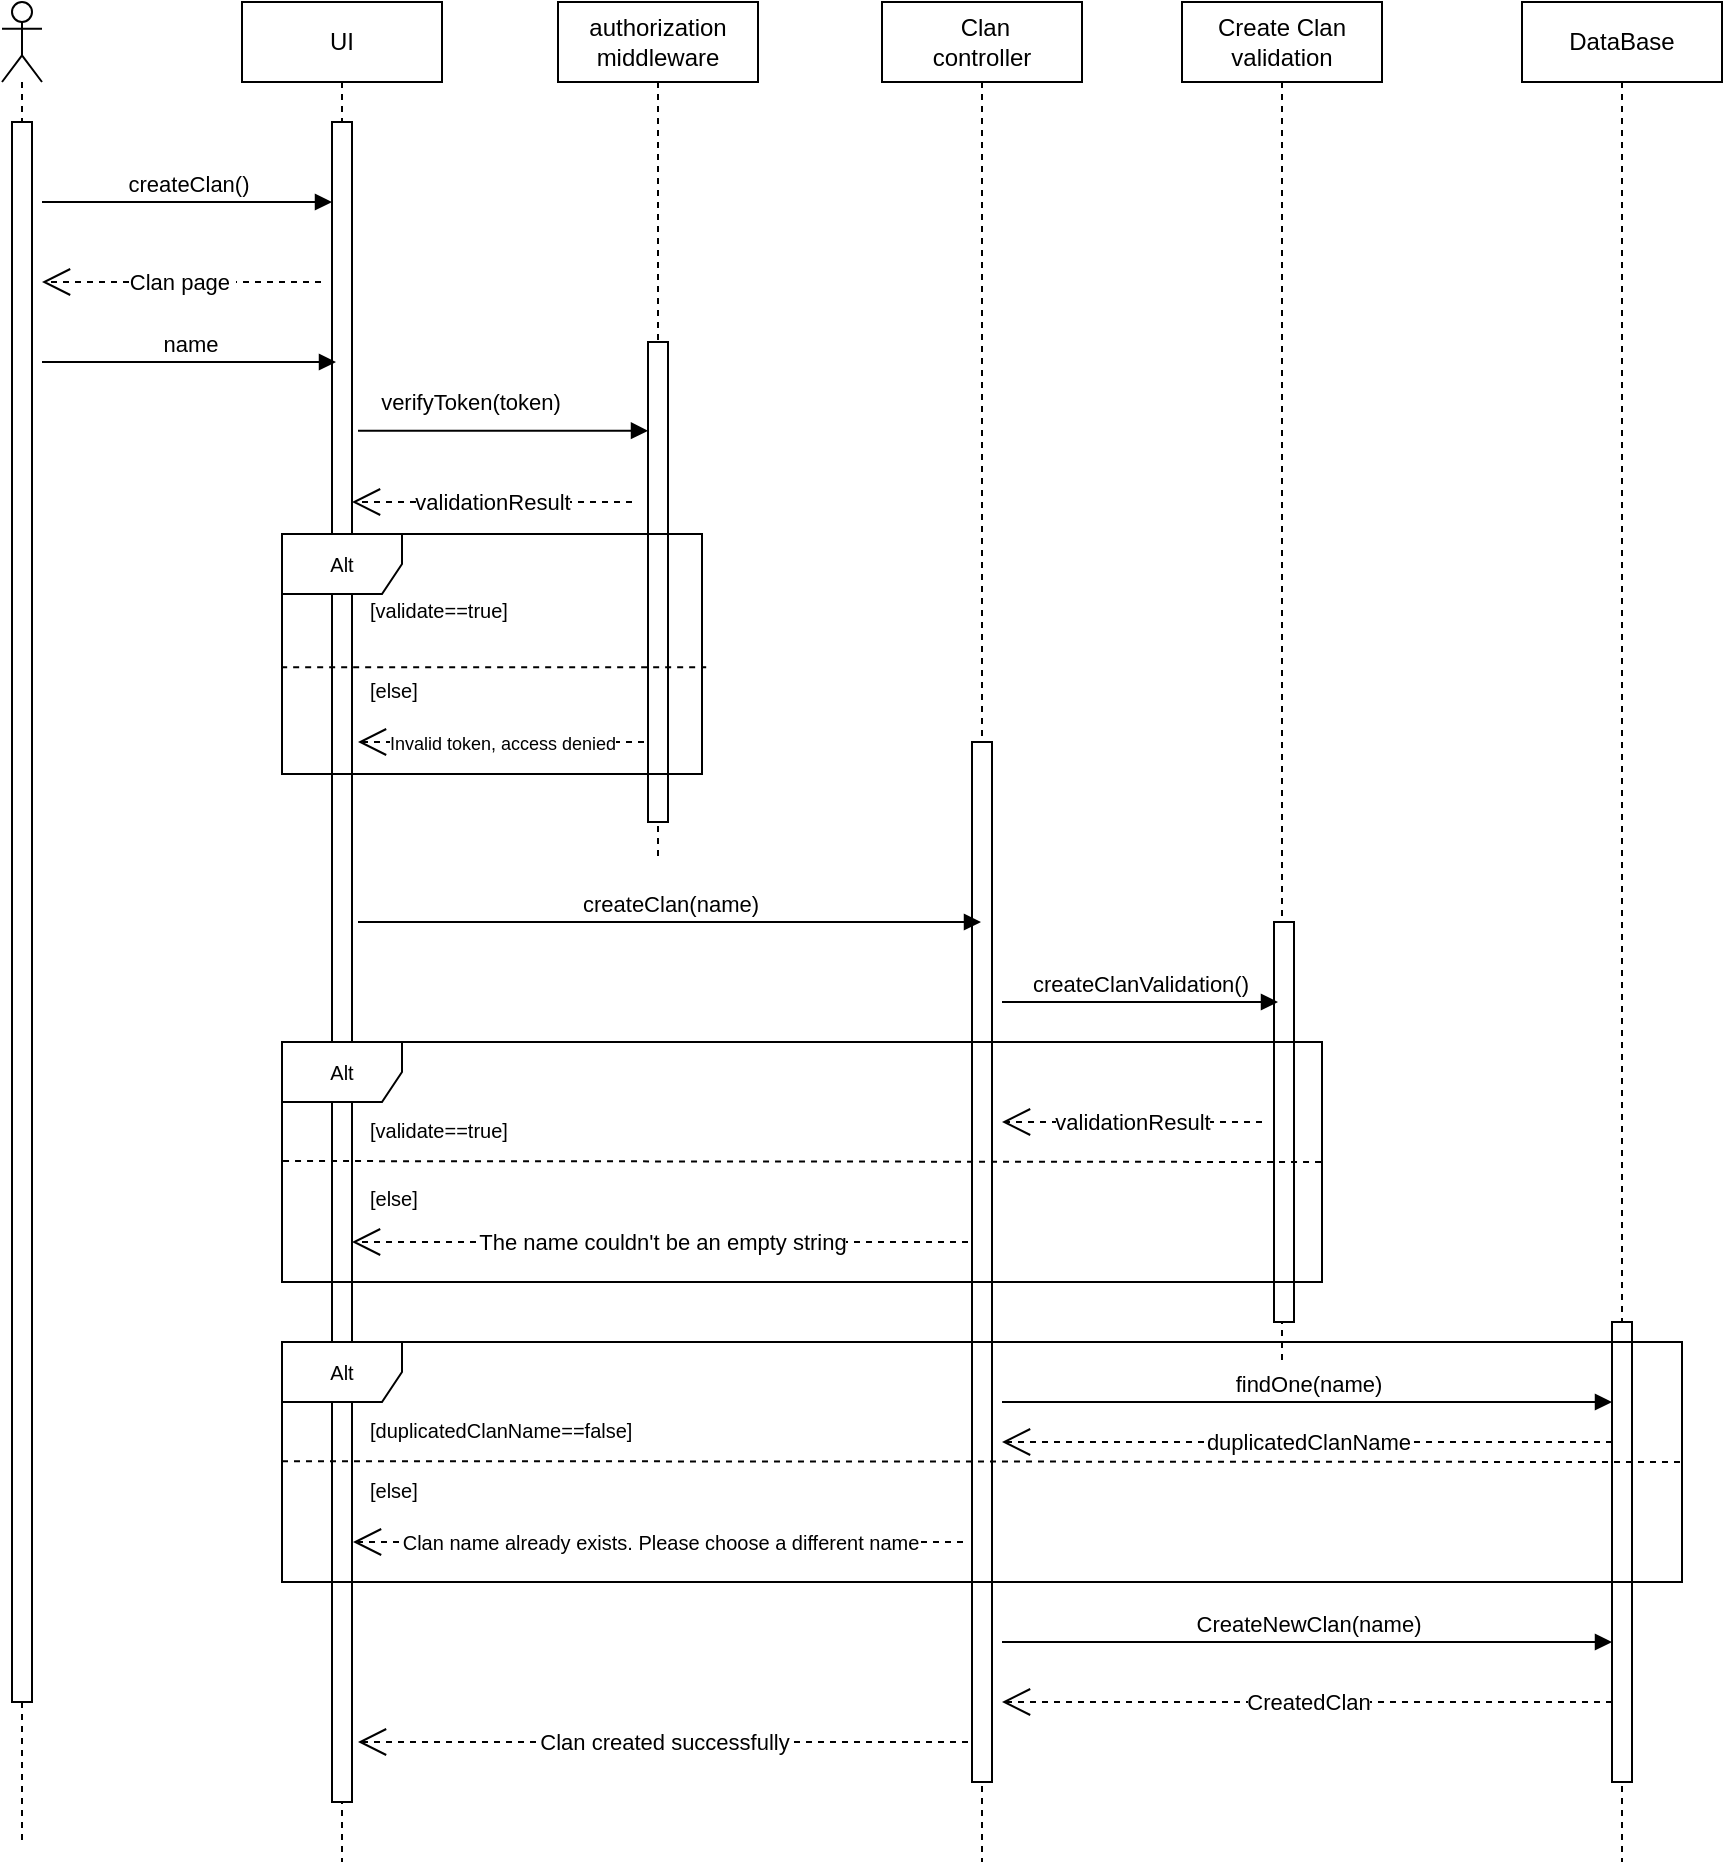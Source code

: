 <mxfile version="23.1.1" type="device">
  <diagram name="Page-1" id="2YBvvXClWsGukQMizWep">
    <mxGraphModel dx="1518" dy="614" grid="1" gridSize="10" guides="1" tooltips="1" connect="1" arrows="1" fold="1" page="1" pageScale="1" pageWidth="850" pageHeight="1100" math="0" shadow="0">
      <root>
        <mxCell id="0" />
        <mxCell id="1" parent="0" />
        <mxCell id="oL27qHPWpDY_1nPKFL6i-34" value="" style="shape=umlLifeline;perimeter=lifelinePerimeter;whiteSpace=wrap;html=1;container=1;dropTarget=0;collapsible=0;recursiveResize=0;outlineConnect=0;portConstraint=eastwest;newEdgeStyle={&quot;curved&quot;:0,&quot;rounded&quot;:0};participant=umlActor;" vertex="1" parent="1">
          <mxGeometry x="120" y="110" width="20" height="920" as="geometry" />
        </mxCell>
        <mxCell id="oL27qHPWpDY_1nPKFL6i-35" value="" style="html=1;points=[[0,0,0,0,5],[0,1,0,0,-5],[1,0,0,0,5],[1,1,0,0,-5]];perimeter=orthogonalPerimeter;outlineConnect=0;targetShapes=umlLifeline;portConstraint=eastwest;newEdgeStyle={&quot;curved&quot;:0,&quot;rounded&quot;:0};" vertex="1" parent="oL27qHPWpDY_1nPKFL6i-34">
          <mxGeometry x="5" y="60" width="10" height="790" as="geometry" />
        </mxCell>
        <mxCell id="oL27qHPWpDY_1nPKFL6i-36" value="UI" style="shape=umlLifeline;perimeter=lifelinePerimeter;whiteSpace=wrap;html=1;container=1;dropTarget=0;collapsible=0;recursiveResize=0;outlineConnect=0;portConstraint=eastwest;newEdgeStyle={&quot;curved&quot;:0,&quot;rounded&quot;:0};" vertex="1" parent="1">
          <mxGeometry x="240" y="110" width="100" height="930" as="geometry" />
        </mxCell>
        <mxCell id="oL27qHPWpDY_1nPKFL6i-37" value="" style="html=1;points=[[0,0,0,0,5],[0,1,0,0,-5],[1,0,0,0,5],[1,1,0,0,-5]];perimeter=orthogonalPerimeter;outlineConnect=0;targetShapes=umlLifeline;portConstraint=eastwest;newEdgeStyle={&quot;curved&quot;:0,&quot;rounded&quot;:0};" vertex="1" parent="oL27qHPWpDY_1nPKFL6i-36">
          <mxGeometry x="45" y="60" width="10" height="840" as="geometry" />
        </mxCell>
        <mxCell id="oL27qHPWpDY_1nPKFL6i-38" value="authorization&lt;br&gt;middleware" style="shape=umlLifeline;perimeter=lifelinePerimeter;whiteSpace=wrap;html=1;container=1;dropTarget=0;collapsible=0;recursiveResize=0;outlineConnect=0;portConstraint=eastwest;newEdgeStyle={&quot;curved&quot;:0,&quot;rounded&quot;:0};" vertex="1" parent="1">
          <mxGeometry x="398" y="110" width="100" height="430" as="geometry" />
        </mxCell>
        <mxCell id="oL27qHPWpDY_1nPKFL6i-39" value="" style="html=1;points=[[0,0,0,0,5],[0,1,0,0,-5],[1,0,0,0,5],[1,1,0,0,-5]];perimeter=orthogonalPerimeter;outlineConnect=0;targetShapes=umlLifeline;portConstraint=eastwest;newEdgeStyle={&quot;curved&quot;:0,&quot;rounded&quot;:0};" vertex="1" parent="oL27qHPWpDY_1nPKFL6i-38">
          <mxGeometry x="45" y="170" width="10" height="240" as="geometry" />
        </mxCell>
        <mxCell id="oL27qHPWpDY_1nPKFL6i-40" value="&amp;nbsp;Clan&lt;br&gt;controller" style="shape=umlLifeline;perimeter=lifelinePerimeter;whiteSpace=wrap;html=1;container=1;dropTarget=0;collapsible=0;recursiveResize=0;outlineConnect=0;portConstraint=eastwest;newEdgeStyle={&quot;curved&quot;:0,&quot;rounded&quot;:0};" vertex="1" parent="1">
          <mxGeometry x="560" y="110" width="100" height="930" as="geometry" />
        </mxCell>
        <mxCell id="oL27qHPWpDY_1nPKFL6i-41" value="" style="html=1;points=[[0,0,0,0,5],[0,1,0,0,-5],[1,0,0,0,5],[1,1,0,0,-5]];perimeter=orthogonalPerimeter;outlineConnect=0;targetShapes=umlLifeline;portConstraint=eastwest;newEdgeStyle={&quot;curved&quot;:0,&quot;rounded&quot;:0};" vertex="1" parent="oL27qHPWpDY_1nPKFL6i-40">
          <mxGeometry x="45" y="370" width="10" height="520" as="geometry" />
        </mxCell>
        <mxCell id="oL27qHPWpDY_1nPKFL6i-42" value="Create Clan&lt;br style=&quot;border-color: var(--border-color);&quot;&gt;validation" style="shape=umlLifeline;perimeter=lifelinePerimeter;whiteSpace=wrap;html=1;container=1;dropTarget=0;collapsible=0;recursiveResize=0;outlineConnect=0;portConstraint=eastwest;newEdgeStyle={&quot;curved&quot;:0,&quot;rounded&quot;:0};" vertex="1" parent="1">
          <mxGeometry x="710" y="110" width="100" height="680" as="geometry" />
        </mxCell>
        <mxCell id="oL27qHPWpDY_1nPKFL6i-43" value="" style="html=1;points=[[0,0,0,0,5],[0,1,0,0,-5],[1,0,0,0,5],[1,1,0,0,-5]];perimeter=orthogonalPerimeter;outlineConnect=0;targetShapes=umlLifeline;portConstraint=eastwest;newEdgeStyle={&quot;curved&quot;:0,&quot;rounded&quot;:0};" vertex="1" parent="oL27qHPWpDY_1nPKFL6i-42">
          <mxGeometry x="46" y="460" width="10" height="200" as="geometry" />
        </mxCell>
        <mxCell id="oL27qHPWpDY_1nPKFL6i-44" value="createClan()" style="html=1;verticalAlign=bottom;endArrow=block;curved=0;rounded=0;" edge="1" parent="1">
          <mxGeometry width="80" relative="1" as="geometry">
            <mxPoint x="140" y="210" as="sourcePoint" />
            <mxPoint x="285" y="210" as="targetPoint" />
          </mxGeometry>
        </mxCell>
        <mxCell id="oL27qHPWpDY_1nPKFL6i-45" value="Clan page&amp;nbsp;" style="endArrow=open;endSize=12;dashed=1;html=1;rounded=0;" edge="1" parent="1">
          <mxGeometry x="-0.004" width="160" relative="1" as="geometry">
            <mxPoint x="279.5" y="250" as="sourcePoint" />
            <mxPoint x="140" y="250" as="targetPoint" />
            <mxPoint as="offset" />
          </mxGeometry>
        </mxCell>
        <mxCell id="oL27qHPWpDY_1nPKFL6i-46" value="name" style="html=1;verticalAlign=bottom;endArrow=block;curved=0;rounded=0;" edge="1" parent="1">
          <mxGeometry width="80" relative="1" as="geometry">
            <mxPoint x="140" y="290" as="sourcePoint" />
            <mxPoint x="287" y="290" as="targetPoint" />
          </mxGeometry>
        </mxCell>
        <mxCell id="oL27qHPWpDY_1nPKFL6i-47" value="verifyToken(token)" style="html=1;verticalAlign=bottom;endArrow=block;curved=0;rounded=0;" edge="1" parent="1">
          <mxGeometry x="-0.241" y="5" width="80" relative="1" as="geometry">
            <mxPoint x="298" y="324.37" as="sourcePoint" />
            <mxPoint x="443" y="324.37" as="targetPoint" />
            <mxPoint x="1" as="offset" />
          </mxGeometry>
        </mxCell>
        <mxCell id="oL27qHPWpDY_1nPKFL6i-48" value="createClanValidation()" style="html=1;verticalAlign=bottom;endArrow=block;curved=0;rounded=0;" edge="1" parent="1">
          <mxGeometry width="80" relative="1" as="geometry">
            <mxPoint x="620" y="610" as="sourcePoint" />
            <mxPoint x="758" y="610" as="targetPoint" />
          </mxGeometry>
        </mxCell>
        <mxCell id="oL27qHPWpDY_1nPKFL6i-49" value="validationResult" style="endArrow=open;endSize=12;dashed=1;html=1;rounded=0;" edge="1" parent="1">
          <mxGeometry x="-0.002" width="160" relative="1" as="geometry">
            <mxPoint x="750" y="670" as="sourcePoint" />
            <mxPoint x="620" y="670" as="targetPoint" />
            <mxPoint as="offset" />
          </mxGeometry>
        </mxCell>
        <mxCell id="oL27qHPWpDY_1nPKFL6i-50" value="&lt;font style=&quot;font-size: 10px;&quot;&gt;Alt&lt;/font&gt;" style="shape=umlFrame;whiteSpace=wrap;html=1;pointerEvents=0;" vertex="1" parent="1">
          <mxGeometry x="260" y="630" width="520" height="120" as="geometry" />
        </mxCell>
        <mxCell id="oL27qHPWpDY_1nPKFL6i-51" value="&lt;font style=&quot;font-size: 10px;&quot;&gt;[validate==true]&lt;/font&gt;" style="text;strokeColor=none;fillColor=none;align=left;verticalAlign=top;spacingLeft=4;spacingRight=4;overflow=hidden;rotatable=0;points=[[0,0.5],[1,0.5]];portConstraint=eastwest;whiteSpace=wrap;html=1;" vertex="1" parent="1">
          <mxGeometry x="298" y="400" width="100" height="26" as="geometry" />
        </mxCell>
        <mxCell id="oL27qHPWpDY_1nPKFL6i-52" value="&lt;font style=&quot;font-size: 10px;&quot;&gt;[else]&lt;br&gt;&lt;/font&gt;" style="text;strokeColor=none;fillColor=none;align=left;verticalAlign=top;spacingLeft=4;spacingRight=4;overflow=hidden;rotatable=0;points=[[0,0.5],[1,0.5]];portConstraint=eastwest;whiteSpace=wrap;html=1;" vertex="1" parent="1">
          <mxGeometry x="298" y="440" width="100" height="26" as="geometry" />
        </mxCell>
        <mxCell id="oL27qHPWpDY_1nPKFL6i-53" value="&lt;font style=&quot;font-size: 9px;&quot;&gt;Invalid token, access denied&lt;/font&gt;" style="endArrow=open;endSize=12;dashed=1;html=1;rounded=0;" edge="1" parent="1">
          <mxGeometry x="-0.004" width="160" relative="1" as="geometry">
            <mxPoint x="441" y="480" as="sourcePoint" />
            <mxPoint x="298" y="480" as="targetPoint" />
            <mxPoint as="offset" />
          </mxGeometry>
        </mxCell>
        <mxCell id="oL27qHPWpDY_1nPKFL6i-54" value="DataBase" style="shape=umlLifeline;perimeter=lifelinePerimeter;whiteSpace=wrap;html=1;container=1;dropTarget=0;collapsible=0;recursiveResize=0;outlineConnect=0;portConstraint=eastwest;newEdgeStyle={&quot;curved&quot;:0,&quot;rounded&quot;:0};" vertex="1" parent="1">
          <mxGeometry x="880" y="110" width="100" height="930" as="geometry" />
        </mxCell>
        <mxCell id="oL27qHPWpDY_1nPKFL6i-55" value="" style="html=1;points=[[0,0,0,0,5],[0,1,0,0,-5],[1,0,0,0,5],[1,1,0,0,-5]];perimeter=orthogonalPerimeter;outlineConnect=0;targetShapes=umlLifeline;portConstraint=eastwest;newEdgeStyle={&quot;curved&quot;:0,&quot;rounded&quot;:0};" vertex="1" parent="oL27qHPWpDY_1nPKFL6i-54">
          <mxGeometry x="45" y="660" width="10" height="230" as="geometry" />
        </mxCell>
        <mxCell id="oL27qHPWpDY_1nPKFL6i-56" value="" style="endArrow=none;dashed=1;html=1;rounded=0;exitX=-0.002;exitY=0.555;exitDx=0;exitDy=0;exitPerimeter=0;entryX=1.01;entryY=0.555;entryDx=0;entryDy=0;entryPerimeter=0;" edge="1" parent="1" source="oL27qHPWpDY_1nPKFL6i-58" target="oL27qHPWpDY_1nPKFL6i-58">
          <mxGeometry width="50" height="50" relative="1" as="geometry">
            <mxPoint x="260" y="439.52" as="sourcePoint" />
            <mxPoint x="459.37" y="460.48" as="targetPoint" />
            <Array as="points" />
          </mxGeometry>
        </mxCell>
        <mxCell id="oL27qHPWpDY_1nPKFL6i-57" value="The name couldn&#39;t be an empty string" style="endArrow=open;endSize=12;dashed=1;html=1;rounded=0;" edge="1" parent="1" target="oL27qHPWpDY_1nPKFL6i-37">
          <mxGeometry x="-0.005" width="160" relative="1" as="geometry">
            <mxPoint x="603" y="730" as="sourcePoint" />
            <mxPoint x="460" y="730" as="targetPoint" />
            <mxPoint as="offset" />
          </mxGeometry>
        </mxCell>
        <mxCell id="oL27qHPWpDY_1nPKFL6i-58" value="&lt;font style=&quot;font-size: 10px;&quot;&gt;Alt&lt;/font&gt;" style="shape=umlFrame;whiteSpace=wrap;html=1;pointerEvents=0;" vertex="1" parent="1">
          <mxGeometry x="260" y="376" width="210" height="120" as="geometry" />
        </mxCell>
        <mxCell id="oL27qHPWpDY_1nPKFL6i-59" value="validationResult" style="endArrow=open;endSize=12;dashed=1;html=1;rounded=0;" edge="1" parent="1">
          <mxGeometry x="-0.002" width="160" relative="1" as="geometry">
            <mxPoint x="435" y="360" as="sourcePoint" />
            <mxPoint x="295" y="360" as="targetPoint" />
            <mxPoint as="offset" />
          </mxGeometry>
        </mxCell>
        <mxCell id="oL27qHPWpDY_1nPKFL6i-60" value="createClan(name)" style="html=1;verticalAlign=bottom;endArrow=block;curved=0;rounded=0;" edge="1" parent="1" target="oL27qHPWpDY_1nPKFL6i-40">
          <mxGeometry width="80" relative="1" as="geometry">
            <mxPoint x="298" y="570" as="sourcePoint" />
            <mxPoint x="446" y="570" as="targetPoint" />
          </mxGeometry>
        </mxCell>
        <mxCell id="oL27qHPWpDY_1nPKFL6i-61" value="&lt;font style=&quot;font-size: 10px;&quot;&gt;[validate==true]&lt;/font&gt;" style="text;strokeColor=none;fillColor=none;align=left;verticalAlign=top;spacingLeft=4;spacingRight=4;overflow=hidden;rotatable=0;points=[[0,0.5],[1,0.5]];portConstraint=eastwest;whiteSpace=wrap;html=1;" vertex="1" parent="1">
          <mxGeometry x="298" y="660" width="100" height="26" as="geometry" />
        </mxCell>
        <mxCell id="oL27qHPWpDY_1nPKFL6i-62" value="" style="endArrow=none;dashed=1;html=1;rounded=0;exitX=0.001;exitY=0.496;exitDx=0;exitDy=0;exitPerimeter=0;" edge="1" parent="1" source="oL27qHPWpDY_1nPKFL6i-50">
          <mxGeometry width="50" height="50" relative="1" as="geometry">
            <mxPoint x="270" y="690" as="sourcePoint" />
            <mxPoint x="780" y="690" as="targetPoint" />
            <Array as="points" />
          </mxGeometry>
        </mxCell>
        <mxCell id="oL27qHPWpDY_1nPKFL6i-63" value="&lt;font style=&quot;font-size: 10px;&quot;&gt;[else]&lt;br&gt;&lt;/font&gt;" style="text;strokeColor=none;fillColor=none;align=left;verticalAlign=top;spacingLeft=4;spacingRight=4;overflow=hidden;rotatable=0;points=[[0,0.5],[1,0.5]];portConstraint=eastwest;whiteSpace=wrap;html=1;" vertex="1" parent="1">
          <mxGeometry x="298" y="694" width="100" height="26" as="geometry" />
        </mxCell>
        <mxCell id="oL27qHPWpDY_1nPKFL6i-64" value="findOne(name)" style="html=1;verticalAlign=bottom;endArrow=block;curved=0;rounded=0;" edge="1" parent="1" target="oL27qHPWpDY_1nPKFL6i-55">
          <mxGeometry width="80" relative="1" as="geometry">
            <mxPoint x="620" y="810" as="sourcePoint" />
            <mxPoint x="768" y="810" as="targetPoint" />
            <mxPoint as="offset" />
          </mxGeometry>
        </mxCell>
        <mxCell id="oL27qHPWpDY_1nPKFL6i-65" value="duplicatedClanName" style="endArrow=open;endSize=12;dashed=1;html=1;rounded=0;" edge="1" parent="1">
          <mxGeometry x="-0.002" width="160" relative="1" as="geometry">
            <mxPoint x="925" y="830" as="sourcePoint" />
            <mxPoint x="620" y="830" as="targetPoint" />
            <mxPoint as="offset" />
          </mxGeometry>
        </mxCell>
        <mxCell id="oL27qHPWpDY_1nPKFL6i-66" value="CreatedClan" style="endArrow=open;endSize=12;dashed=1;html=1;rounded=0;" edge="1" parent="1">
          <mxGeometry x="-0.002" width="160" relative="1" as="geometry">
            <mxPoint x="925" y="960" as="sourcePoint" />
            <mxPoint x="620" y="960" as="targetPoint" />
            <mxPoint as="offset" />
          </mxGeometry>
        </mxCell>
        <mxCell id="oL27qHPWpDY_1nPKFL6i-67" value="&lt;font style=&quot;font-size: 10px;&quot;&gt;Alt&lt;/font&gt;" style="shape=umlFrame;whiteSpace=wrap;html=1;pointerEvents=0;" vertex="1" parent="1">
          <mxGeometry x="260" y="780" width="700" height="120" as="geometry" />
        </mxCell>
        <mxCell id="oL27qHPWpDY_1nPKFL6i-68" value="&lt;font style=&quot;font-size: 10px;&quot;&gt;[duplicatedClanName==false]&lt;/font&gt;" style="text;strokeColor=none;fillColor=none;align=left;verticalAlign=top;spacingLeft=4;spacingRight=4;overflow=hidden;rotatable=0;points=[[0,0.5],[1,0.5]];portConstraint=eastwest;whiteSpace=wrap;html=1;" vertex="1" parent="1">
          <mxGeometry x="298" y="810" width="152" height="26" as="geometry" />
        </mxCell>
        <mxCell id="oL27qHPWpDY_1nPKFL6i-69" value="&lt;font style=&quot;font-size: 10px;&quot;&gt;[else]&lt;/font&gt;" style="text;strokeColor=none;fillColor=none;align=left;verticalAlign=top;spacingLeft=4;spacingRight=4;overflow=hidden;rotatable=0;points=[[0,0.5],[1,0.5]];portConstraint=eastwest;whiteSpace=wrap;html=1;" vertex="1" parent="1">
          <mxGeometry x="298" y="840" width="152" height="26" as="geometry" />
        </mxCell>
        <mxCell id="oL27qHPWpDY_1nPKFL6i-70" value="" style="endArrow=none;dashed=1;html=1;rounded=0;exitX=0.001;exitY=0.496;exitDx=0;exitDy=0;exitPerimeter=0;" edge="1" parent="1">
          <mxGeometry width="50" height="50" relative="1" as="geometry">
            <mxPoint x="260" y="839.57" as="sourcePoint" />
            <mxPoint x="960" y="840" as="targetPoint" />
            <Array as="points" />
          </mxGeometry>
        </mxCell>
        <mxCell id="oL27qHPWpDY_1nPKFL6i-71" value="&lt;font style=&quot;font-size: 10px;&quot;&gt;Clan name already exists. Please choose a different name&lt;/font&gt;" style="endArrow=open;endSize=12;dashed=1;html=1;rounded=0;" edge="1" parent="1">
          <mxGeometry x="-0.002" width="160" relative="1" as="geometry">
            <mxPoint x="600.5" y="880" as="sourcePoint" />
            <mxPoint x="295.5" y="880" as="targetPoint" />
            <mxPoint as="offset" />
          </mxGeometry>
        </mxCell>
        <mxCell id="oL27qHPWpDY_1nPKFL6i-72" value="Clan created successfully" style="endArrow=open;endSize=12;dashed=1;html=1;rounded=0;" edge="1" parent="1">
          <mxGeometry x="-0.002" width="160" relative="1" as="geometry">
            <mxPoint x="603" y="980" as="sourcePoint" />
            <mxPoint x="298" y="980" as="targetPoint" />
            <mxPoint as="offset" />
          </mxGeometry>
        </mxCell>
        <mxCell id="oL27qHPWpDY_1nPKFL6i-73" value="CreateNewClan(name)" style="html=1;verticalAlign=bottom;endArrow=block;curved=0;rounded=0;" edge="1" parent="1">
          <mxGeometry width="80" relative="1" as="geometry">
            <mxPoint x="620" y="930" as="sourcePoint" />
            <mxPoint x="925" y="930" as="targetPoint" />
            <mxPoint as="offset" />
          </mxGeometry>
        </mxCell>
      </root>
    </mxGraphModel>
  </diagram>
</mxfile>
